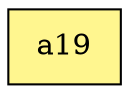 digraph G {
rankdir=BT;ranksep="2.0";
"a19" [shape=record,fillcolor=khaki1,style=filled,label="{a19}"];
}